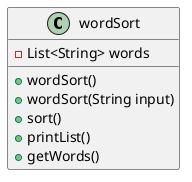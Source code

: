 @startuml
'https://plantuml.com/class-diagram


class wordSort {
- List<String> words
 +wordSort()
 +wordSort(String input)
 +sort()
 +printList()
 +getWords()
}






@enduml
